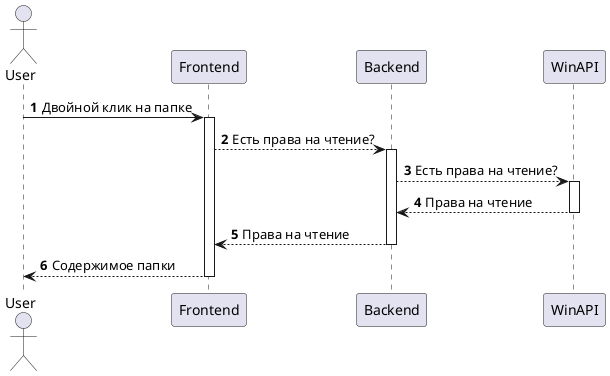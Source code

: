 @startuml

autonumber
actor User
participant "Frontend" as Frontend
participant "Backend" as Backend
participant "WinAPI" as WinAPI

User -> Frontend: Двойной клик на папке

activate Frontend
Frontend --> Backend: Есть права на чтение?

activate Backend
Backend --> WinAPI: Есть права на чтение?

activate WinAPI
WinAPI --> Backend: Права на чтение
deactivate WinAPI

Backend --> Frontend: Права на чтение
deactivate Backend

Frontend --> User: Содержимое папки
deactivate Frontend
@enduml